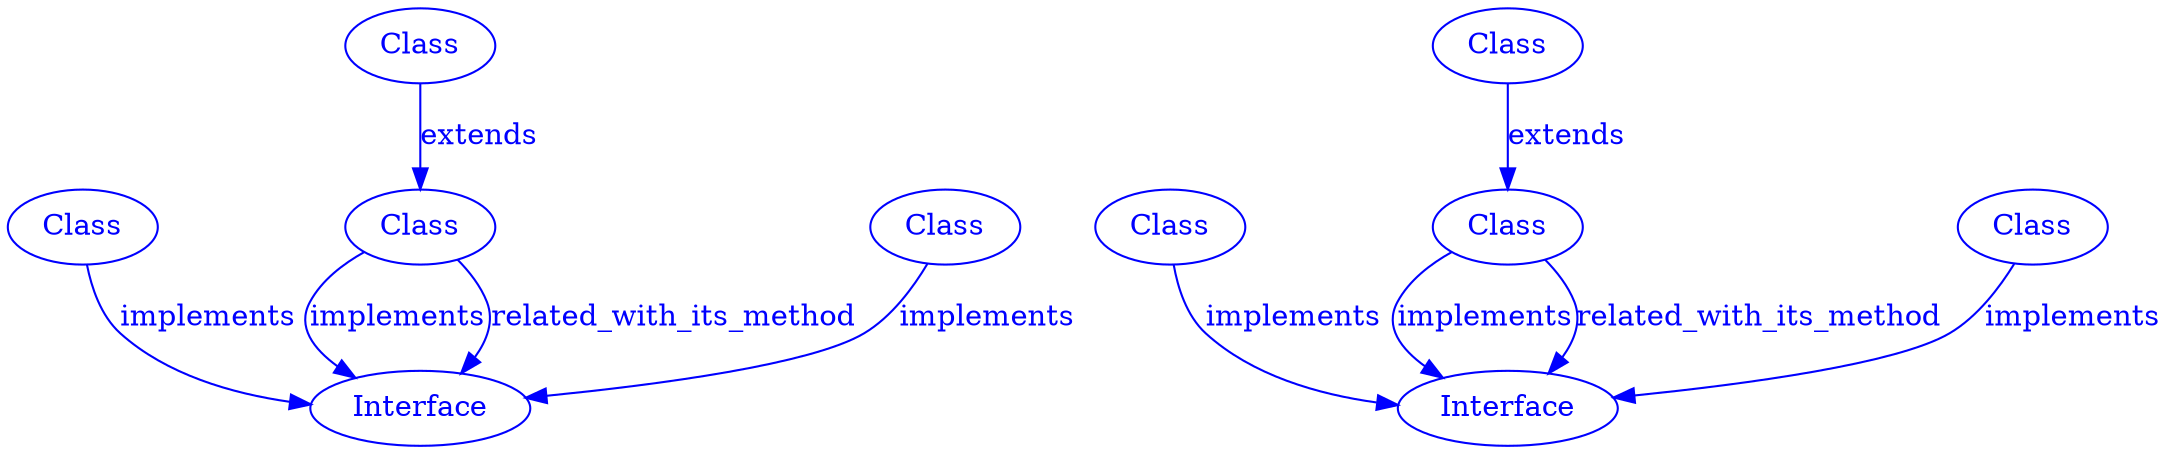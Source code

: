 
digraph SubdueGraph {
  123 [label="Class",color=blue,fontcolor=blue];
  195 [label="Class",color=blue,fontcolor=blue];
  200 [label="Class",color=blue,fontcolor=blue];
  247 [label="Class",color=blue,fontcolor=blue];
  481 [label="Interface",color=blue,fontcolor=blue];
  123 -> 481 [label="implements",color=blue,fontcolor=blue];
  195 -> 200 [label="extends",color=blue,fontcolor=blue];
  200 -> 481 [label="implements",color=blue,fontcolor=blue];
  247 -> 481 [label="implements",color=blue,fontcolor=blue];
  200 -> 481 [label="related_with_its_method",color=blue,fontcolor=blue];
  18 [label="Interface",color=blue,fontcolor=blue];
  28 [label="Class",color=blue,fontcolor=blue];
  185 [label="Class",color=blue,fontcolor=blue];
  271 [label="Class",color=blue,fontcolor=blue];
  273 [label="Class",color=blue,fontcolor=blue];
  28 -> 18 [label="implements",color=blue,fontcolor=blue];
  185 -> 18 [label="implements",color=blue,fontcolor=blue];
  271 -> 185 [label="extends",color=blue,fontcolor=blue];
  273 -> 18 [label="implements",color=blue,fontcolor=blue];
  185 -> 18 [label="related_with_its_method",color=blue,fontcolor=blue];
}
